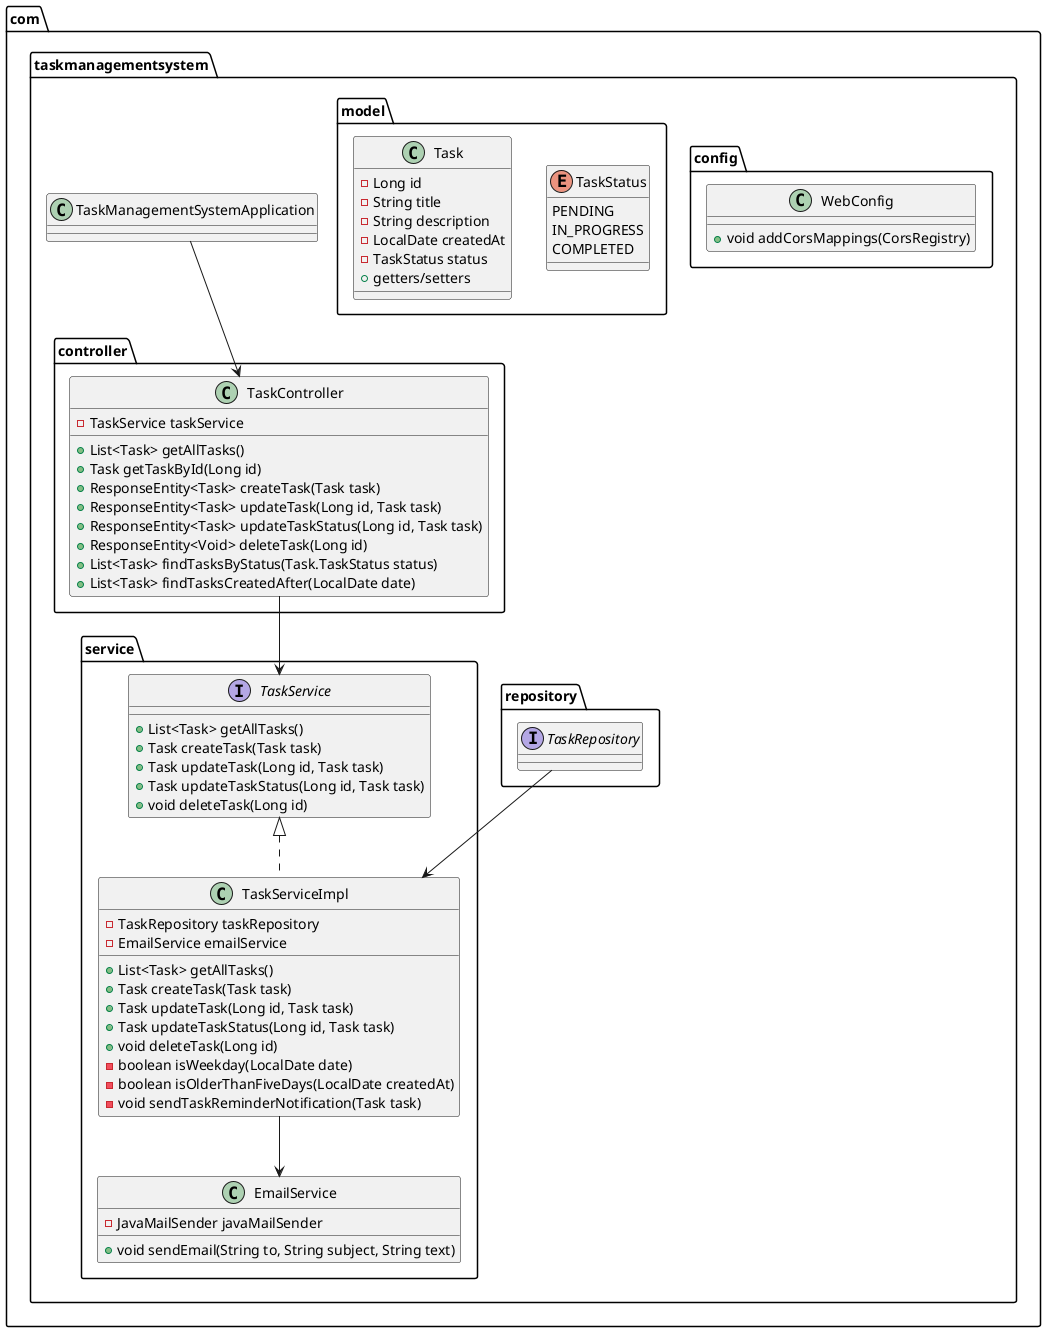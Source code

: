 @startuml

package "com.taskmanagementsystem" {
    class TaskManagementSystemApplication
}

package "com.taskmanagementsystem.repository" {
    interface TaskRepository
}

package "com.taskmanagementsystem.controller" {
    class TaskController {
        - TaskService taskService
        + List<Task> getAllTasks()
        + Task getTaskById(Long id)
        + ResponseEntity<Task> createTask(Task task)
        + ResponseEntity<Task> updateTask(Long id, Task task)
        + ResponseEntity<Task> updateTaskStatus(Long id, Task task)
        + ResponseEntity<Void> deleteTask(Long id)
        + List<Task> findTasksByStatus(Task.TaskStatus status)
        + List<Task> findTasksCreatedAfter(LocalDate date)
    }
}

package "com.taskmanagementsystem.config"{
    class WebConfig {
        + void addCorsMappings(CorsRegistry)
    }
}

package "com.taskmanagementsystem.service" {
    interface TaskService {
        + List<Task> getAllTasks()
        + Task createTask(Task task)
        + Task updateTask(Long id, Task task)
        + Task updateTaskStatus(Long id, Task task)
        + void deleteTask(Long id)
    }

    class TaskServiceImpl {
        - TaskRepository taskRepository
        - EmailService emailService
        + List<Task> getAllTasks()
        + Task createTask(Task task)
        + Task updateTask(Long id, Task task)
        + Task updateTaskStatus(Long id, Task task)
        + void deleteTask(Long id)
        - boolean isWeekday(LocalDate date)
        - boolean isOlderThanFiveDays(LocalDate createdAt)
        - void sendTaskReminderNotification(Task task)
    }

    class EmailService {
        - JavaMailSender javaMailSender
        + void sendEmail(String to, String subject, String text)
    }
}

package "com.taskmanagementsystem.model" {
    enum TaskStatus {
        PENDING
        IN_PROGRESS
        COMPLETED
    }

    class Task {
        - Long id
        - String title
        - String description
        - LocalDate createdAt
        - TaskStatus status
        + getters/setters
    }
}

TaskService <|.. TaskServiceImpl
TaskController --> TaskService
TaskServiceImpl --> EmailService
TaskManagementSystemApplication --> TaskController
TaskRepository --> TaskServiceImpl

@enduml
